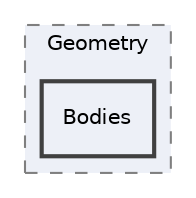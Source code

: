 digraph "Bodies"
{
 // LATEX_PDF_SIZE
  edge [fontname="Helvetica",fontsize="10",labelfontname="Helvetica",labelfontsize="10"];
  node [fontname="Helvetica",fontsize="10",shape=record];
  compound=true
  subgraph clusterdir_cae27912e177176a90175eee3a6288a5 {
    graph [ bgcolor="#edf0f7", pencolor="grey50", style="filled,dashed,", label="Geometry", fontname="Helvetica", fontsize="10", URL="dir_cae27912e177176a90175eee3a6288a5.html"]
  dir_b97f542d3bd3d9b4054ff72be75a881d [shape=box, label="Bodies", style="filled,bold,", fillcolor="#edf0f7", color="grey25", URL="dir_b97f542d3bd3d9b4054ff72be75a881d.html"];
  }
}
